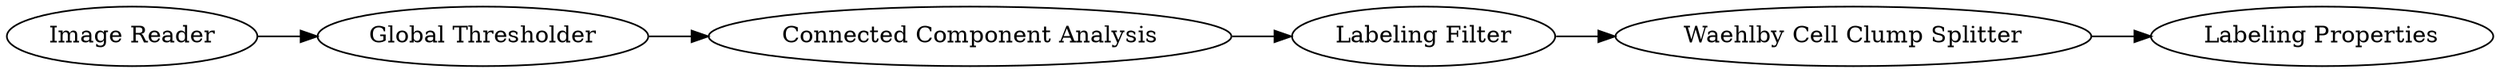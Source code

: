 digraph {
	5 -> 3
	4 -> 5
	3 -> 8
	1 -> 2
	2 -> 4
	5 [label="Labeling Filter"]
	1 [label="Image Reader"]
	4 [label="Connected Component Analysis"]
	8 [label="Labeling Properties"]
	3 [label="Waehlby Cell Clump Splitter"]
	2 [label="Global Thresholder"]
	rankdir=LR
}
